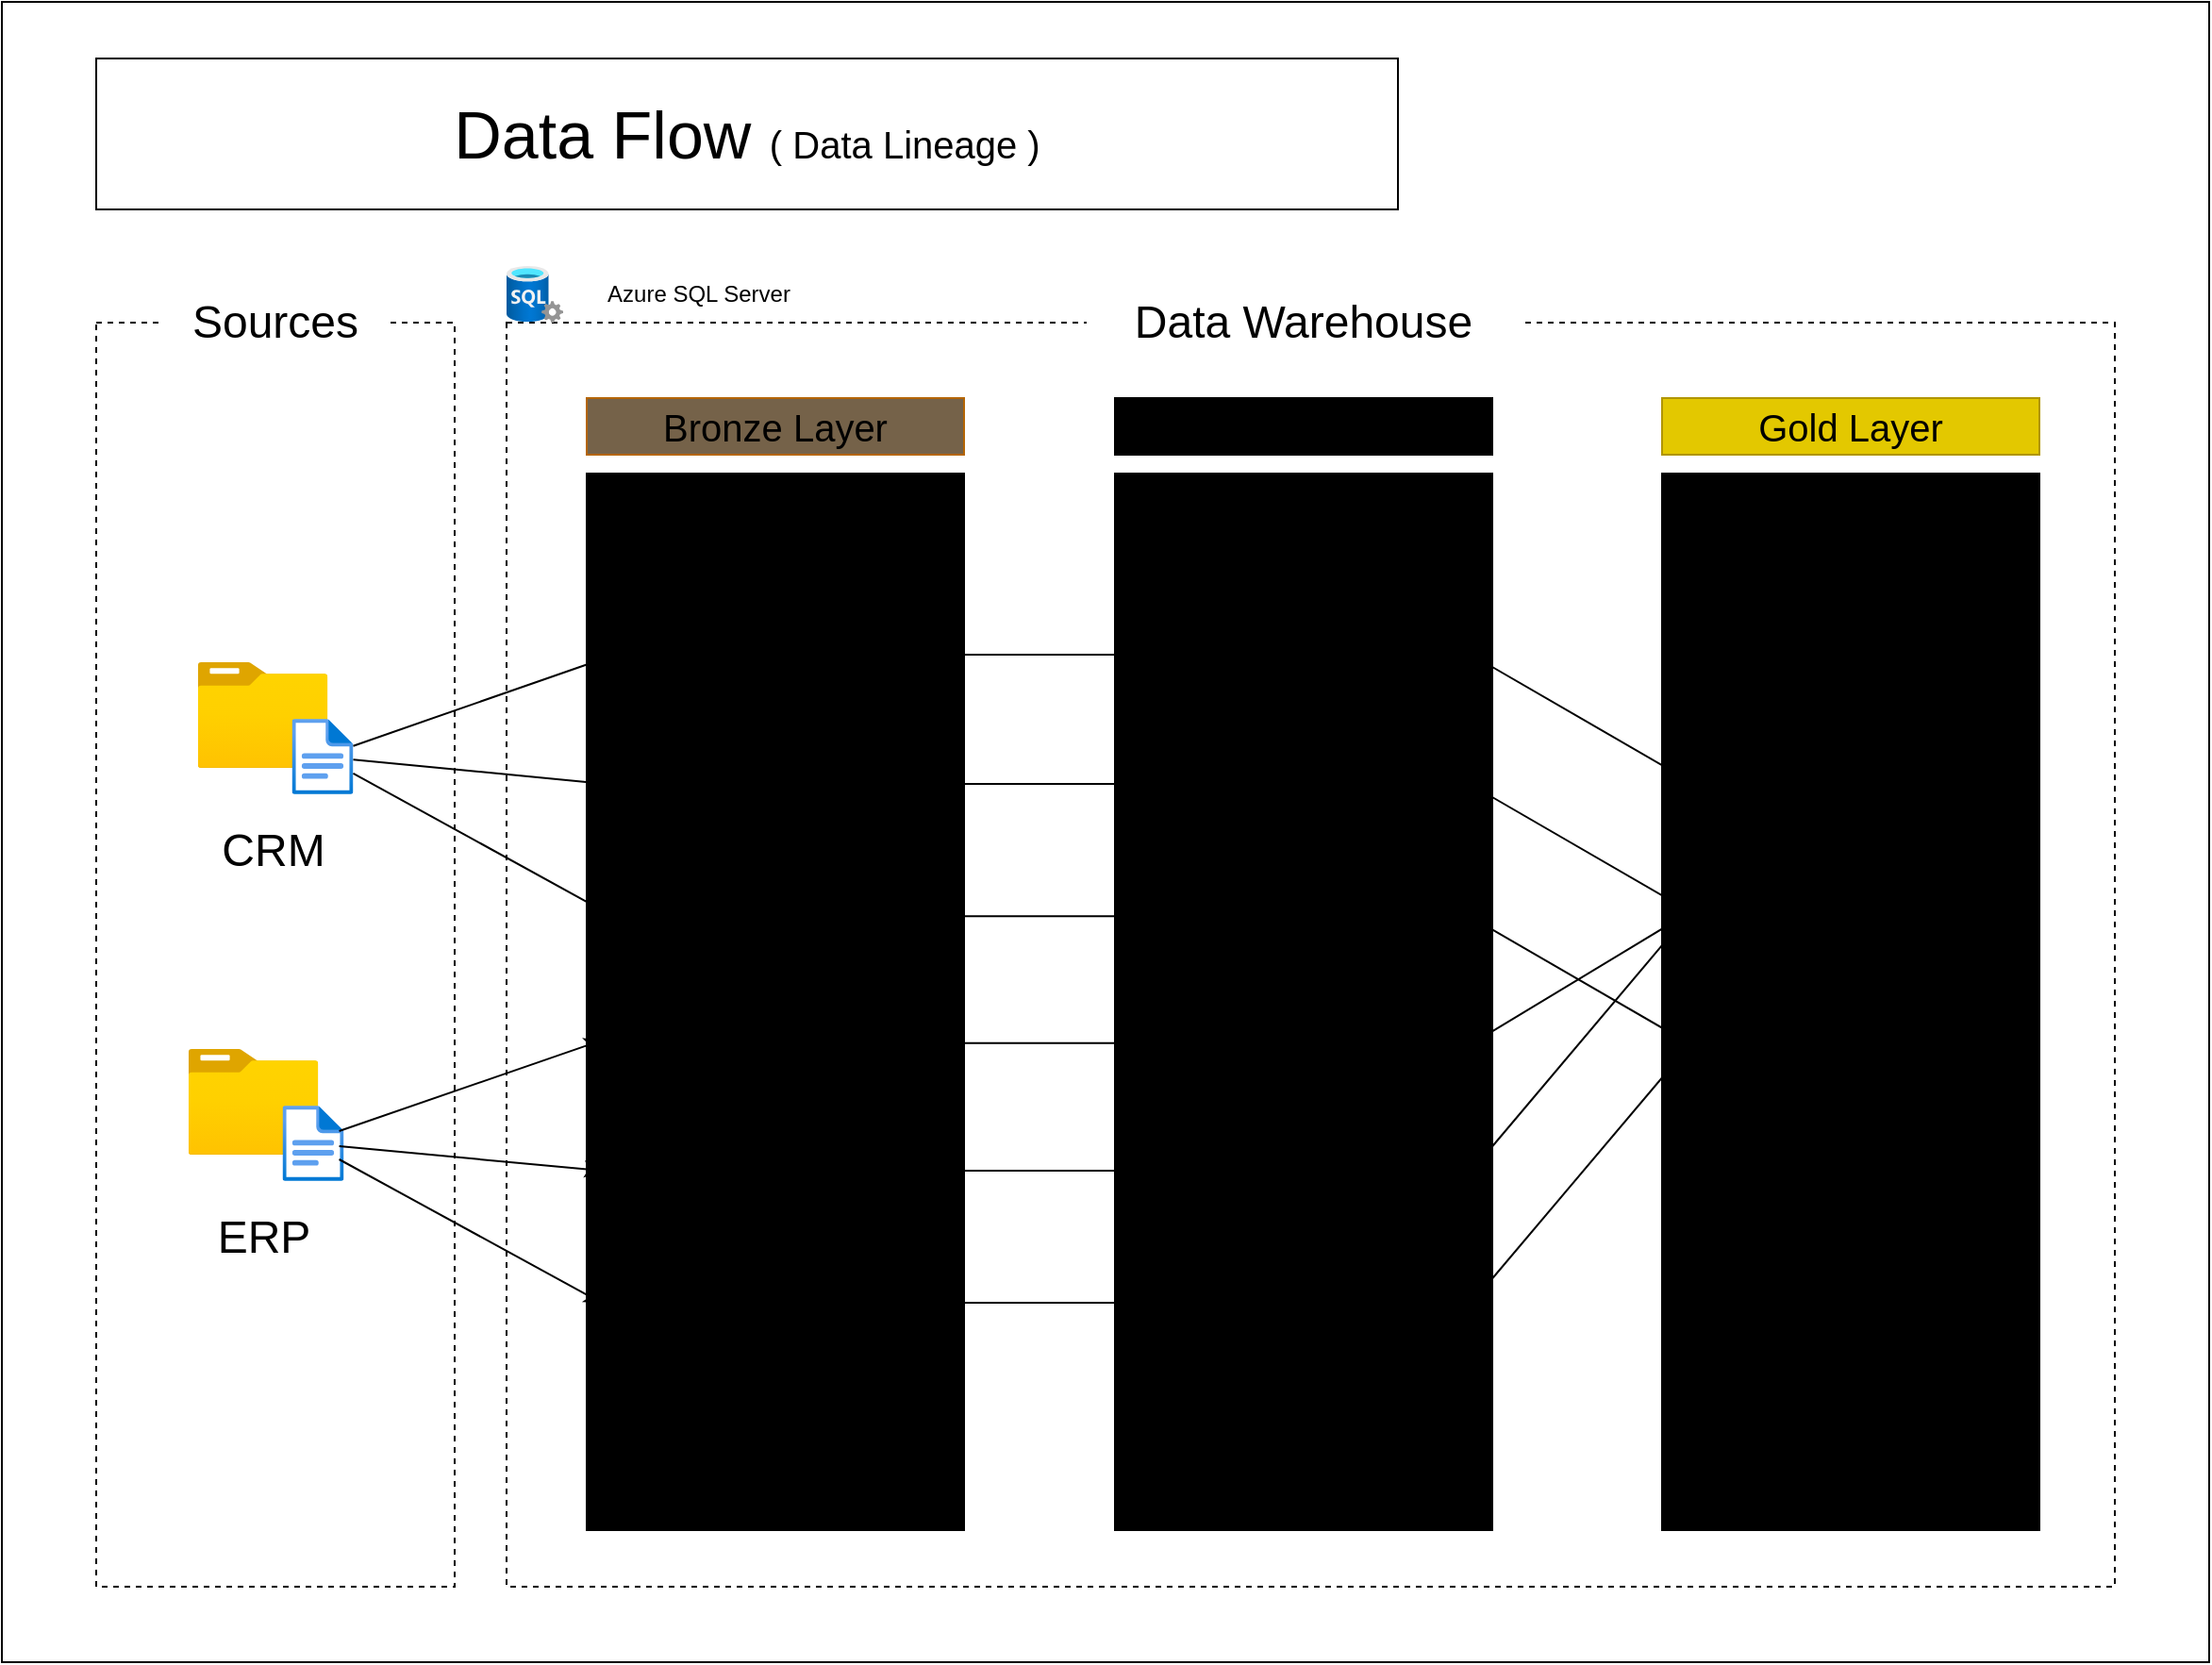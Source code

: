 <mxfile version="27.0.9">
  <diagram name="Page-1" id="z65koPC6HSACsxeeQq_R">
    <mxGraphModel dx="1584" dy="1013" grid="1" gridSize="10" guides="1" tooltips="1" connect="1" arrows="1" fold="1" page="1" pageScale="1" pageWidth="850" pageHeight="1100" math="0" shadow="0">
      <root>
        <mxCell id="0" />
        <mxCell id="1" parent="0" />
        <mxCell id="9z4fvUjflPHb2SKfe_3s-4" value="" style="rounded=0;whiteSpace=wrap;html=1;" vertex="1" parent="1">
          <mxGeometry x="140" y="310" width="1170" height="880" as="geometry" />
        </mxCell>
        <mxCell id="9z4fvUjflPHb2SKfe_3s-5" value="&lt;font style=&quot;font-size: 35px;&quot;&gt;Data Flow &lt;/font&gt;&lt;font style=&quot;font-size: 20px;&quot;&gt;( Data Lineage )&lt;/font&gt;" style="rounded=0;whiteSpace=wrap;html=1;" vertex="1" parent="1">
          <mxGeometry x="190" y="340" width="690" height="80" as="geometry" />
        </mxCell>
        <mxCell id="9z4fvUjflPHb2SKfe_3s-6" value="" style="rounded=0;whiteSpace=wrap;html=1;dashed=1;" vertex="1" parent="1">
          <mxGeometry x="190" y="480" width="190" height="670" as="geometry" />
        </mxCell>
        <mxCell id="9z4fvUjflPHb2SKfe_3s-7" value="&lt;font style=&quot;font-size: 24px;&quot;&gt;Sources&lt;/font&gt;" style="rounded=0;whiteSpace=wrap;html=1;strokeColor=none;" vertex="1" parent="1">
          <mxGeometry x="225" y="450" width="120" height="60" as="geometry" />
        </mxCell>
        <mxCell id="9z4fvUjflPHb2SKfe_3s-8" value="" style="rounded=0;whiteSpace=wrap;html=1;dashed=1;" vertex="1" parent="1">
          <mxGeometry x="407.5" y="480" width="852.5" height="670" as="geometry" />
        </mxCell>
        <mxCell id="9z4fvUjflPHb2SKfe_3s-9" value="&lt;font style=&quot;font-size: 24px;&quot;&gt;Data Warehouse&lt;/font&gt;" style="rounded=0;whiteSpace=wrap;html=1;strokeColor=none;" vertex="1" parent="1">
          <mxGeometry x="715" y="450" width="230" height="60" as="geometry" />
        </mxCell>
        <mxCell id="9z4fvUjflPHb2SKfe_3s-12" value="" style="image;aspect=fixed;html=1;points=[];align=center;fontSize=12;image=img/lib/azure2/general/Folder_Blank.svg;" vertex="1" parent="1">
          <mxGeometry x="243.77" y="660" width="69" height="56.0" as="geometry" />
        </mxCell>
        <mxCell id="9z4fvUjflPHb2SKfe_3s-13" value="" style="image;aspect=fixed;html=1;points=[];align=center;fontSize=12;image=img/lib/azure2/general/File.svg;" vertex="1" parent="1">
          <mxGeometry x="293.77" y="690" width="32.46" height="40" as="geometry" />
        </mxCell>
        <mxCell id="9z4fvUjflPHb2SKfe_3s-14" value="&lt;font style=&quot;font-size: 24px;&quot;&gt;CRM&lt;/font&gt;" style="rounded=0;whiteSpace=wrap;html=1;strokeColor=none;" vertex="1" parent="1">
          <mxGeometry x="243.77" y="730" width="80" height="60" as="geometry" />
        </mxCell>
        <mxCell id="9z4fvUjflPHb2SKfe_3s-15" value="" style="image;aspect=fixed;html=1;points=[];align=center;fontSize=12;image=img/lib/azure2/general/Folder_Blank.svg;" vertex="1" parent="1">
          <mxGeometry x="238.77" y="865" width="69" height="56.0" as="geometry" />
        </mxCell>
        <mxCell id="9z4fvUjflPHb2SKfe_3s-16" value="" style="image;aspect=fixed;html=1;points=[];align=center;fontSize=12;image=img/lib/azure2/general/File.svg;" vertex="1" parent="1">
          <mxGeometry x="288.77" y="895" width="32.46" height="40" as="geometry" />
        </mxCell>
        <mxCell id="9z4fvUjflPHb2SKfe_3s-17" value="&lt;font style=&quot;font-size: 24px;&quot;&gt;ERP&lt;/font&gt;" style="rounded=0;whiteSpace=wrap;html=1;strokeColor=none;" vertex="1" parent="1">
          <mxGeometry x="238.77" y="935" width="80" height="60" as="geometry" />
        </mxCell>
        <mxCell id="9z4fvUjflPHb2SKfe_3s-21" value="" style="rounded=0;whiteSpace=wrap;html=1;fillColor=light-dark(#000000,#756249);strokeColor=light-dark(#000000,#756249);strokeWidth=1;fillStyle=hatch;" vertex="1" parent="1">
          <mxGeometry x="450" y="560" width="200" height="560" as="geometry" />
        </mxCell>
        <mxCell id="9z4fvUjflPHb2SKfe_3s-22" value="&lt;font style=&quot;font-size: 20px;&quot;&gt;Bronze Layer&lt;/font&gt;" style="rounded=0;whiteSpace=wrap;html=1;fillColor=#756249;strokeColor=light-dark(#b46504, #756249);" vertex="1" parent="1">
          <mxGeometry x="450" y="520" width="200" height="30" as="geometry" />
        </mxCell>
        <mxCell id="9z4fvUjflPHb2SKfe_3s-31" value="" style="rounded=0;whiteSpace=wrap;html=1;fillColor=light-dark(#000000,#9E9E9E);strokeColor=light-dark(#000000,#9E9E9E);strokeWidth=1;fillStyle=hatch;" vertex="1" parent="1">
          <mxGeometry x="730" y="560" width="200" height="560" as="geometry" />
        </mxCell>
        <mxCell id="9z4fvUjflPHb2SKfe_3s-32" value="&lt;font style=&quot;font-size: 20px;&quot;&gt;Silver Layer&lt;/font&gt;" style="rounded=0;whiteSpace=wrap;html=1;fillColor=light-dark(#000000,#9E9E9E);" vertex="1" parent="1">
          <mxGeometry x="730" y="520" width="200" height="30" as="geometry" />
        </mxCell>
        <mxCell id="9z4fvUjflPHb2SKfe_3s-41" value="" style="rounded=0;whiteSpace=wrap;html=1;fillColor=light-dark(#000000,#EEDD5E);strokeColor=light-dark(#000000,#EEDD5E);strokeWidth=1;fillStyle=hatch;" vertex="1" parent="1">
          <mxGeometry x="1020" y="560" width="200" height="560" as="geometry" />
        </mxCell>
        <mxCell id="9z4fvUjflPHb2SKfe_3s-42" value="&lt;font style=&quot;font-size: 20px;&quot;&gt;Gold Layer&lt;/font&gt;" style="rounded=0;whiteSpace=wrap;html=1;fillColor=light-dark(#e3c800, #eedd5d);strokeColor=#B09500;fontColor=#000000;" vertex="1" parent="1">
          <mxGeometry x="1020" y="520" width="200" height="30" as="geometry" />
        </mxCell>
        <mxCell id="9z4fvUjflPHb2SKfe_3s-55" value="" style="image;aspect=fixed;html=1;points=[];align=center;fontSize=12;image=img/lib/azure2/databases/SQL_Server.svg;" vertex="1" parent="1">
          <mxGeometry x="407.5" y="450" width="30" height="30" as="geometry" />
        </mxCell>
        <mxCell id="9z4fvUjflPHb2SKfe_3s-56" value="Azure SQL Server" style="text;html=1;align=center;verticalAlign=middle;whiteSpace=wrap;rounded=0;" vertex="1" parent="1">
          <mxGeometry x="437.5" y="450" width="142.5" height="30" as="geometry" />
        </mxCell>
        <mxCell id="9z4fvUjflPHb2SKfe_3s-57" value="crm_sales_details" style="rounded=1;whiteSpace=wrap;html=1;fillColor=light-dark(#000000,#756249);" vertex="1" parent="1">
          <mxGeometry x="465" y="636" width="170" height="40" as="geometry" />
        </mxCell>
        <mxCell id="9z4fvUjflPHb2SKfe_3s-58" value="crm_cust_info" style="rounded=1;whiteSpace=wrap;html=1;fillColor=light-dark(#000000,#756249);" vertex="1" parent="1">
          <mxGeometry x="465" y="705" width="170" height="40" as="geometry" />
        </mxCell>
        <mxCell id="9z4fvUjflPHb2SKfe_3s-59" value="crm_prd_info" style="rounded=1;whiteSpace=wrap;html=1;fillColor=light-dark(#000000,#756249);" vertex="1" parent="1">
          <mxGeometry x="465" y="775.2" width="170" height="40" as="geometry" />
        </mxCell>
        <mxCell id="9z4fvUjflPHb2SKfe_3s-60" value="erp_cust_az12" style="rounded=1;whiteSpace=wrap;html=1;fillColor=light-dark(#000000,#756249);" vertex="1" parent="1">
          <mxGeometry x="465" y="842.47" width="170" height="40" as="geometry" />
        </mxCell>
        <mxCell id="9z4fvUjflPHb2SKfe_3s-61" value="erp_loc_a101" style="rounded=1;whiteSpace=wrap;html=1;fillColor=light-dark(#000000,#756249);" vertex="1" parent="1">
          <mxGeometry x="465" y="910" width="170" height="40" as="geometry" />
        </mxCell>
        <mxCell id="9z4fvUjflPHb2SKfe_3s-62" value="erp_px_cat_g1v2" style="rounded=1;whiteSpace=wrap;html=1;fillColor=light-dark(#000000,#756249);" vertex="1" parent="1">
          <mxGeometry x="465" y="980" width="170" height="40" as="geometry" />
        </mxCell>
        <mxCell id="9z4fvUjflPHb2SKfe_3s-67" value="" style="endArrow=classic;html=1;rounded=0;entryX=0;entryY=0.5;entryDx=0;entryDy=0;" edge="1" parent="1" source="9z4fvUjflPHb2SKfe_3s-13" target="9z4fvUjflPHb2SKfe_3s-57">
          <mxGeometry width="50" height="50" relative="1" as="geometry">
            <mxPoint x="560" y="790" as="sourcePoint" />
            <mxPoint x="610" y="740" as="targetPoint" />
          </mxGeometry>
        </mxCell>
        <mxCell id="9z4fvUjflPHb2SKfe_3s-68" value="" style="endArrow=classic;html=1;rounded=0;entryX=0;entryY=0.5;entryDx=0;entryDy=0;" edge="1" parent="1" source="9z4fvUjflPHb2SKfe_3s-13" target="9z4fvUjflPHb2SKfe_3s-58">
          <mxGeometry width="50" height="50" relative="1" as="geometry">
            <mxPoint x="560" y="790" as="sourcePoint" />
            <mxPoint x="610" y="740" as="targetPoint" />
          </mxGeometry>
        </mxCell>
        <mxCell id="9z4fvUjflPHb2SKfe_3s-69" value="" style="endArrow=classic;html=1;rounded=0;entryX=0;entryY=0.5;entryDx=0;entryDy=0;" edge="1" parent="1" source="9z4fvUjflPHb2SKfe_3s-13" target="9z4fvUjflPHb2SKfe_3s-59">
          <mxGeometry width="50" height="50" relative="1" as="geometry">
            <mxPoint x="560" y="790" as="sourcePoint" />
            <mxPoint x="610" y="740" as="targetPoint" />
          </mxGeometry>
        </mxCell>
        <mxCell id="9z4fvUjflPHb2SKfe_3s-72" value="" style="endArrow=classic;html=1;rounded=0;entryX=0;entryY=0.5;entryDx=0;entryDy=0;" edge="1" parent="1">
          <mxGeometry width="50" height="50" relative="1" as="geometry">
            <mxPoint x="318.77" y="908.5" as="sourcePoint" />
            <mxPoint x="457.77" y="860.5" as="targetPoint" />
          </mxGeometry>
        </mxCell>
        <mxCell id="9z4fvUjflPHb2SKfe_3s-73" value="" style="endArrow=classic;html=1;rounded=0;entryX=0;entryY=0.5;entryDx=0;entryDy=0;" edge="1" parent="1">
          <mxGeometry width="50" height="50" relative="1" as="geometry">
            <mxPoint x="318.77" y="916.5" as="sourcePoint" />
            <mxPoint x="457.77" y="929.5" as="targetPoint" />
          </mxGeometry>
        </mxCell>
        <mxCell id="9z4fvUjflPHb2SKfe_3s-74" value="" style="endArrow=classic;html=1;rounded=0;entryX=0;entryY=0.5;entryDx=0;entryDy=0;" edge="1" parent="1">
          <mxGeometry width="50" height="50" relative="1" as="geometry">
            <mxPoint x="318.77" y="923.5" as="sourcePoint" />
            <mxPoint x="457.77" y="999.5" as="targetPoint" />
          </mxGeometry>
        </mxCell>
        <mxCell id="9z4fvUjflPHb2SKfe_3s-75" value="crm_sales_details" style="rounded=1;whiteSpace=wrap;html=1;fillColor=light-dark(#000000,#9E9E9E);" vertex="1" parent="1">
          <mxGeometry x="748.75" y="636" width="170" height="40" as="geometry" />
        </mxCell>
        <mxCell id="9z4fvUjflPHb2SKfe_3s-76" value="crm_cust_info" style="rounded=1;whiteSpace=wrap;html=1;fillColor=light-dark(#000000,#9E9E9E);" vertex="1" parent="1">
          <mxGeometry x="748.75" y="705" width="170" height="40" as="geometry" />
        </mxCell>
        <mxCell id="9z4fvUjflPHb2SKfe_3s-77" value="crm_prd_info" style="rounded=1;whiteSpace=wrap;html=1;fillColor=light-dark(#000000,#9E9E9E);" vertex="1" parent="1">
          <mxGeometry x="748.75" y="775.2" width="170" height="40" as="geometry" />
        </mxCell>
        <mxCell id="9z4fvUjflPHb2SKfe_3s-78" value="erp_cust_az12" style="rounded=1;whiteSpace=wrap;html=1;fillColor=light-dark(#000000,#9E9E9E);" vertex="1" parent="1">
          <mxGeometry x="748.75" y="842.47" width="170" height="40" as="geometry" />
        </mxCell>
        <mxCell id="9z4fvUjflPHb2SKfe_3s-79" value="erp_loc_a101" style="rounded=1;whiteSpace=wrap;html=1;fillColor=light-dark(#000000,#9E9E9E);" vertex="1" parent="1">
          <mxGeometry x="748.75" y="910" width="170" height="40" as="geometry" />
        </mxCell>
        <mxCell id="9z4fvUjflPHb2SKfe_3s-80" value="erp_px_cat_g1v2" style="rounded=1;whiteSpace=wrap;html=1;fillColor=light-dark(#000000,#9E9E9E);" vertex="1" parent="1">
          <mxGeometry x="748.75" y="980" width="170" height="40" as="geometry" />
        </mxCell>
        <mxCell id="9z4fvUjflPHb2SKfe_3s-81" value="" style="endArrow=classic;html=1;rounded=0;exitX=1;exitY=0.5;exitDx=0;exitDy=0;entryX=0;entryY=0.5;entryDx=0;entryDy=0;" edge="1" parent="1" source="9z4fvUjflPHb2SKfe_3s-57" target="9z4fvUjflPHb2SKfe_3s-75">
          <mxGeometry width="50" height="50" relative="1" as="geometry">
            <mxPoint x="820" y="780" as="sourcePoint" />
            <mxPoint x="870" y="730" as="targetPoint" />
          </mxGeometry>
        </mxCell>
        <mxCell id="9z4fvUjflPHb2SKfe_3s-82" value="" style="endArrow=classic;html=1;rounded=0;exitX=1;exitY=0.5;exitDx=0;exitDy=0;entryX=0;entryY=0.5;entryDx=0;entryDy=0;" edge="1" parent="1">
          <mxGeometry width="50" height="50" relative="1" as="geometry">
            <mxPoint x="635" y="724.44" as="sourcePoint" />
            <mxPoint x="749" y="724.44" as="targetPoint" />
          </mxGeometry>
        </mxCell>
        <mxCell id="9z4fvUjflPHb2SKfe_3s-83" value="" style="endArrow=classic;html=1;rounded=0;exitX=1;exitY=0.5;exitDx=0;exitDy=0;entryX=0;entryY=0.5;entryDx=0;entryDy=0;" edge="1" parent="1">
          <mxGeometry width="50" height="50" relative="1" as="geometry">
            <mxPoint x="634.75" y="794.64" as="sourcePoint" />
            <mxPoint x="748.75" y="794.64" as="targetPoint" />
          </mxGeometry>
        </mxCell>
        <mxCell id="9z4fvUjflPHb2SKfe_3s-84" value="" style="endArrow=classic;html=1;rounded=0;exitX=1;exitY=0.5;exitDx=0;exitDy=0;entryX=0;entryY=0.5;entryDx=0;entryDy=0;" edge="1" parent="1">
          <mxGeometry width="50" height="50" relative="1" as="geometry">
            <mxPoint x="635" y="861.91" as="sourcePoint" />
            <mxPoint x="749" y="861.91" as="targetPoint" />
          </mxGeometry>
        </mxCell>
        <mxCell id="9z4fvUjflPHb2SKfe_3s-85" value="" style="endArrow=classic;html=1;rounded=0;exitX=1;exitY=0.5;exitDx=0;exitDy=0;entryX=0;entryY=0.5;entryDx=0;entryDy=0;" edge="1" parent="1">
          <mxGeometry width="50" height="50" relative="1" as="geometry">
            <mxPoint x="634.75" y="929.44" as="sourcePoint" />
            <mxPoint x="748.75" y="929.44" as="targetPoint" />
          </mxGeometry>
        </mxCell>
        <mxCell id="9z4fvUjflPHb2SKfe_3s-86" value="" style="endArrow=classic;html=1;rounded=0;exitX=1;exitY=0.5;exitDx=0;exitDy=0;entryX=0;entryY=0.5;entryDx=0;entryDy=0;" edge="1" parent="1">
          <mxGeometry width="50" height="50" relative="1" as="geometry">
            <mxPoint x="635" y="999.44" as="sourcePoint" />
            <mxPoint x="749" y="999.44" as="targetPoint" />
          </mxGeometry>
        </mxCell>
        <mxCell id="9z4fvUjflPHb2SKfe_3s-88" value="&lt;font style=&quot;color: rgb(0, 0, 0);&quot;&gt;fact_sales&lt;/font&gt;" style="rounded=1;whiteSpace=wrap;html=1;fillColor=light-dark(#000000, #eedd5e);" vertex="1" parent="1">
          <mxGeometry x="1035" y="703.27" width="170" height="40" as="geometry" />
        </mxCell>
        <mxCell id="9z4fvUjflPHb2SKfe_3s-89" value="&lt;font style=&quot;color: rgb(0, 0, 0);&quot;&gt;dim_customers&lt;/font&gt;" style="rounded=1;whiteSpace=wrap;html=1;fillColor=light-dark(#000000, #eedd5e);" vertex="1" parent="1">
          <mxGeometry x="1035" y="772.27" width="170" height="40" as="geometry" />
        </mxCell>
        <mxCell id="9z4fvUjflPHb2SKfe_3s-90" value="&lt;font style=&quot;color: rgb(0, 0, 0);&quot;&gt;dim_products&lt;/font&gt;" style="rounded=1;whiteSpace=wrap;html=1;fillColor=light-dark(#000000, #eedd5e);" vertex="1" parent="1">
          <mxGeometry x="1035" y="842.47" width="170" height="40" as="geometry" />
        </mxCell>
        <mxCell id="9z4fvUjflPHb2SKfe_3s-91" value="" style="endArrow=classic;html=1;rounded=0;exitX=1;exitY=0.5;exitDx=0;exitDy=0;entryX=0;entryY=0.5;entryDx=0;entryDy=0;" edge="1" parent="1" source="9z4fvUjflPHb2SKfe_3s-75" target="9z4fvUjflPHb2SKfe_3s-88">
          <mxGeometry width="50" height="50" relative="1" as="geometry">
            <mxPoint x="820" y="780" as="sourcePoint" />
            <mxPoint x="870" y="730" as="targetPoint" />
          </mxGeometry>
        </mxCell>
        <mxCell id="9z4fvUjflPHb2SKfe_3s-92" value="" style="endArrow=classic;html=1;rounded=0;exitX=1;exitY=0.5;exitDx=0;exitDy=0;entryX=0;entryY=0.5;entryDx=0;entryDy=0;" edge="1" parent="1" source="9z4fvUjflPHb2SKfe_3s-76" target="9z4fvUjflPHb2SKfe_3s-89">
          <mxGeometry width="50" height="50" relative="1" as="geometry">
            <mxPoint x="820" y="780" as="sourcePoint" />
            <mxPoint x="870" y="730" as="targetPoint" />
          </mxGeometry>
        </mxCell>
        <mxCell id="9z4fvUjflPHb2SKfe_3s-93" value="" style="endArrow=classic;html=1;rounded=0;exitX=1;exitY=0.5;exitDx=0;exitDy=0;entryX=0;entryY=0.5;entryDx=0;entryDy=0;" edge="1" parent="1" source="9z4fvUjflPHb2SKfe_3s-77" target="9z4fvUjflPHb2SKfe_3s-90">
          <mxGeometry width="50" height="50" relative="1" as="geometry">
            <mxPoint x="820" y="780" as="sourcePoint" />
            <mxPoint x="870" y="730" as="targetPoint" />
          </mxGeometry>
        </mxCell>
        <mxCell id="9z4fvUjflPHb2SKfe_3s-94" value="" style="endArrow=classic;html=1;rounded=0;exitX=1;exitY=0.5;exitDx=0;exitDy=0;entryX=0;entryY=0.5;entryDx=0;entryDy=0;" edge="1" parent="1" source="9z4fvUjflPHb2SKfe_3s-78" target="9z4fvUjflPHb2SKfe_3s-89">
          <mxGeometry width="50" height="50" relative="1" as="geometry">
            <mxPoint x="820" y="780" as="sourcePoint" />
            <mxPoint x="870" y="730" as="targetPoint" />
          </mxGeometry>
        </mxCell>
        <mxCell id="9z4fvUjflPHb2SKfe_3s-95" value="" style="endArrow=classic;html=1;rounded=0;exitX=1;exitY=0.5;exitDx=0;exitDy=0;entryX=0;entryY=0.5;entryDx=0;entryDy=0;" edge="1" parent="1" source="9z4fvUjflPHb2SKfe_3s-79" target="9z4fvUjflPHb2SKfe_3s-89">
          <mxGeometry width="50" height="50" relative="1" as="geometry">
            <mxPoint x="820" y="780" as="sourcePoint" />
            <mxPoint x="870" y="730" as="targetPoint" />
          </mxGeometry>
        </mxCell>
        <mxCell id="9z4fvUjflPHb2SKfe_3s-96" value="" style="endArrow=classic;html=1;rounded=0;exitX=1;exitY=0.5;exitDx=0;exitDy=0;entryX=0;entryY=0.5;entryDx=0;entryDy=0;" edge="1" parent="1" source="9z4fvUjflPHb2SKfe_3s-80" target="9z4fvUjflPHb2SKfe_3s-90">
          <mxGeometry width="50" height="50" relative="1" as="geometry">
            <mxPoint x="820" y="780" as="sourcePoint" />
            <mxPoint x="870" y="730" as="targetPoint" />
          </mxGeometry>
        </mxCell>
      </root>
    </mxGraphModel>
  </diagram>
</mxfile>
